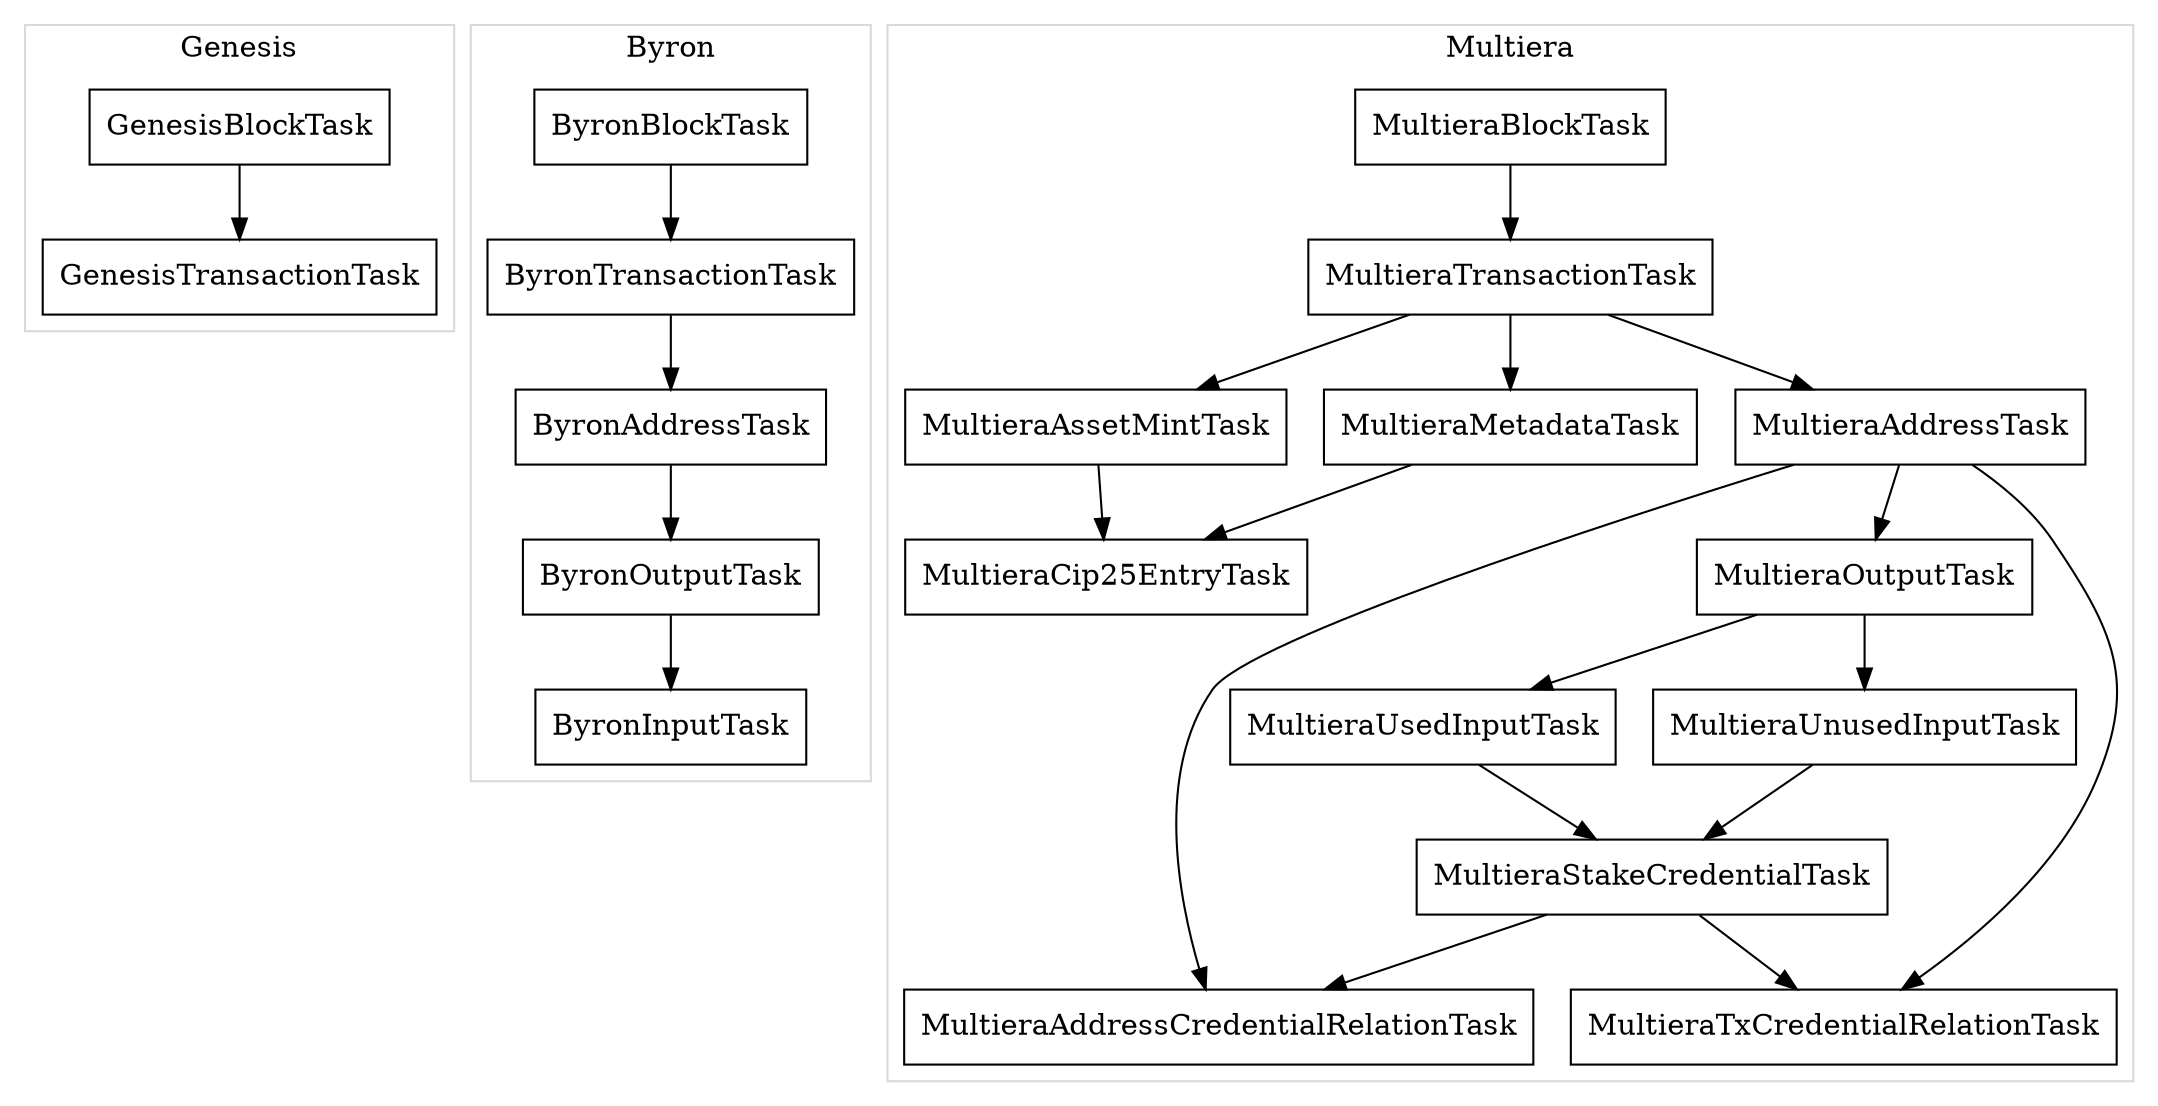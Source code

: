digraph default {
subgraph cluster_Genesis {
label="Genesis";
color="grey85";

N0;
N1;

}

subgraph cluster_Byron {
label="Byron";
color="grey85";

N2;
N3;
N4;
N5;
N6;

}

subgraph cluster_Multiera {
label="Multiera";
color="grey85";

N7;
N8;
N9;
N10;
N11;
N12;
N13;
N14;
N15;
N16;
N17;
N18;

}

    N0[label="GenesisBlockTask"][shape="box"];
    N1[label="GenesisTransactionTask"][shape="box"];
    N2[label="ByronBlockTask"][shape="box"];
    N3[label="ByronTransactionTask"][shape="box"];
    N4[label="ByronAddressTask"][shape="box"];
    N5[label="ByronOutputTask"][shape="box"];
    N6[label="ByronInputTask"][shape="box"];
    N7[label="MultieraBlockTask"][shape="box"];
    N8[label="MultieraTransactionTask"][shape="box"];
    N9[label="MultieraMetadataTask"][shape="box"];
    N10[label="MultieraAddressTask"][shape="box"];
    N11[label="MultieraOutputTask"][shape="box"];
    N12[label="MultieraUsedInputTask"][shape="box"];
    N13[label="MultieraUnusedInputTask"][shape="box"];
    N14[label="MultieraStakeCredentialTask"][shape="box"];
    N15[label="MultieraAddressCredentialRelationTask"][shape="box"];
    N16[label="MultieraTxCredentialRelationTask"][shape="box"];
    N17[label="MultieraAssetMintTask"][shape="box"];
    N18[label="MultieraCip25EntryTask"][shape="box"];
    N0 -> N1[label=""];
    N2 -> N3[label=""];
    N3 -> N4[label=""];
    N4 -> N5[label=""];
    N5 -> N6[label=""];
    N7 -> N8[label=""];
    N8 -> N9[label=""];
    N8 -> N10[label=""];
    N10 -> N11[label=""];
    N11 -> N12[label=""];
    N11 -> N13[label=""];
    N12 -> N14[label=""];
    N13 -> N14[label=""];
    N10 -> N15[label=""];
    N14 -> N15[label=""];
    N10 -> N16[label=""];
    N14 -> N16[label=""];
    N8 -> N17[label=""];
    N9 -> N18[label=""];
    N17 -> N18[label=""];
}

